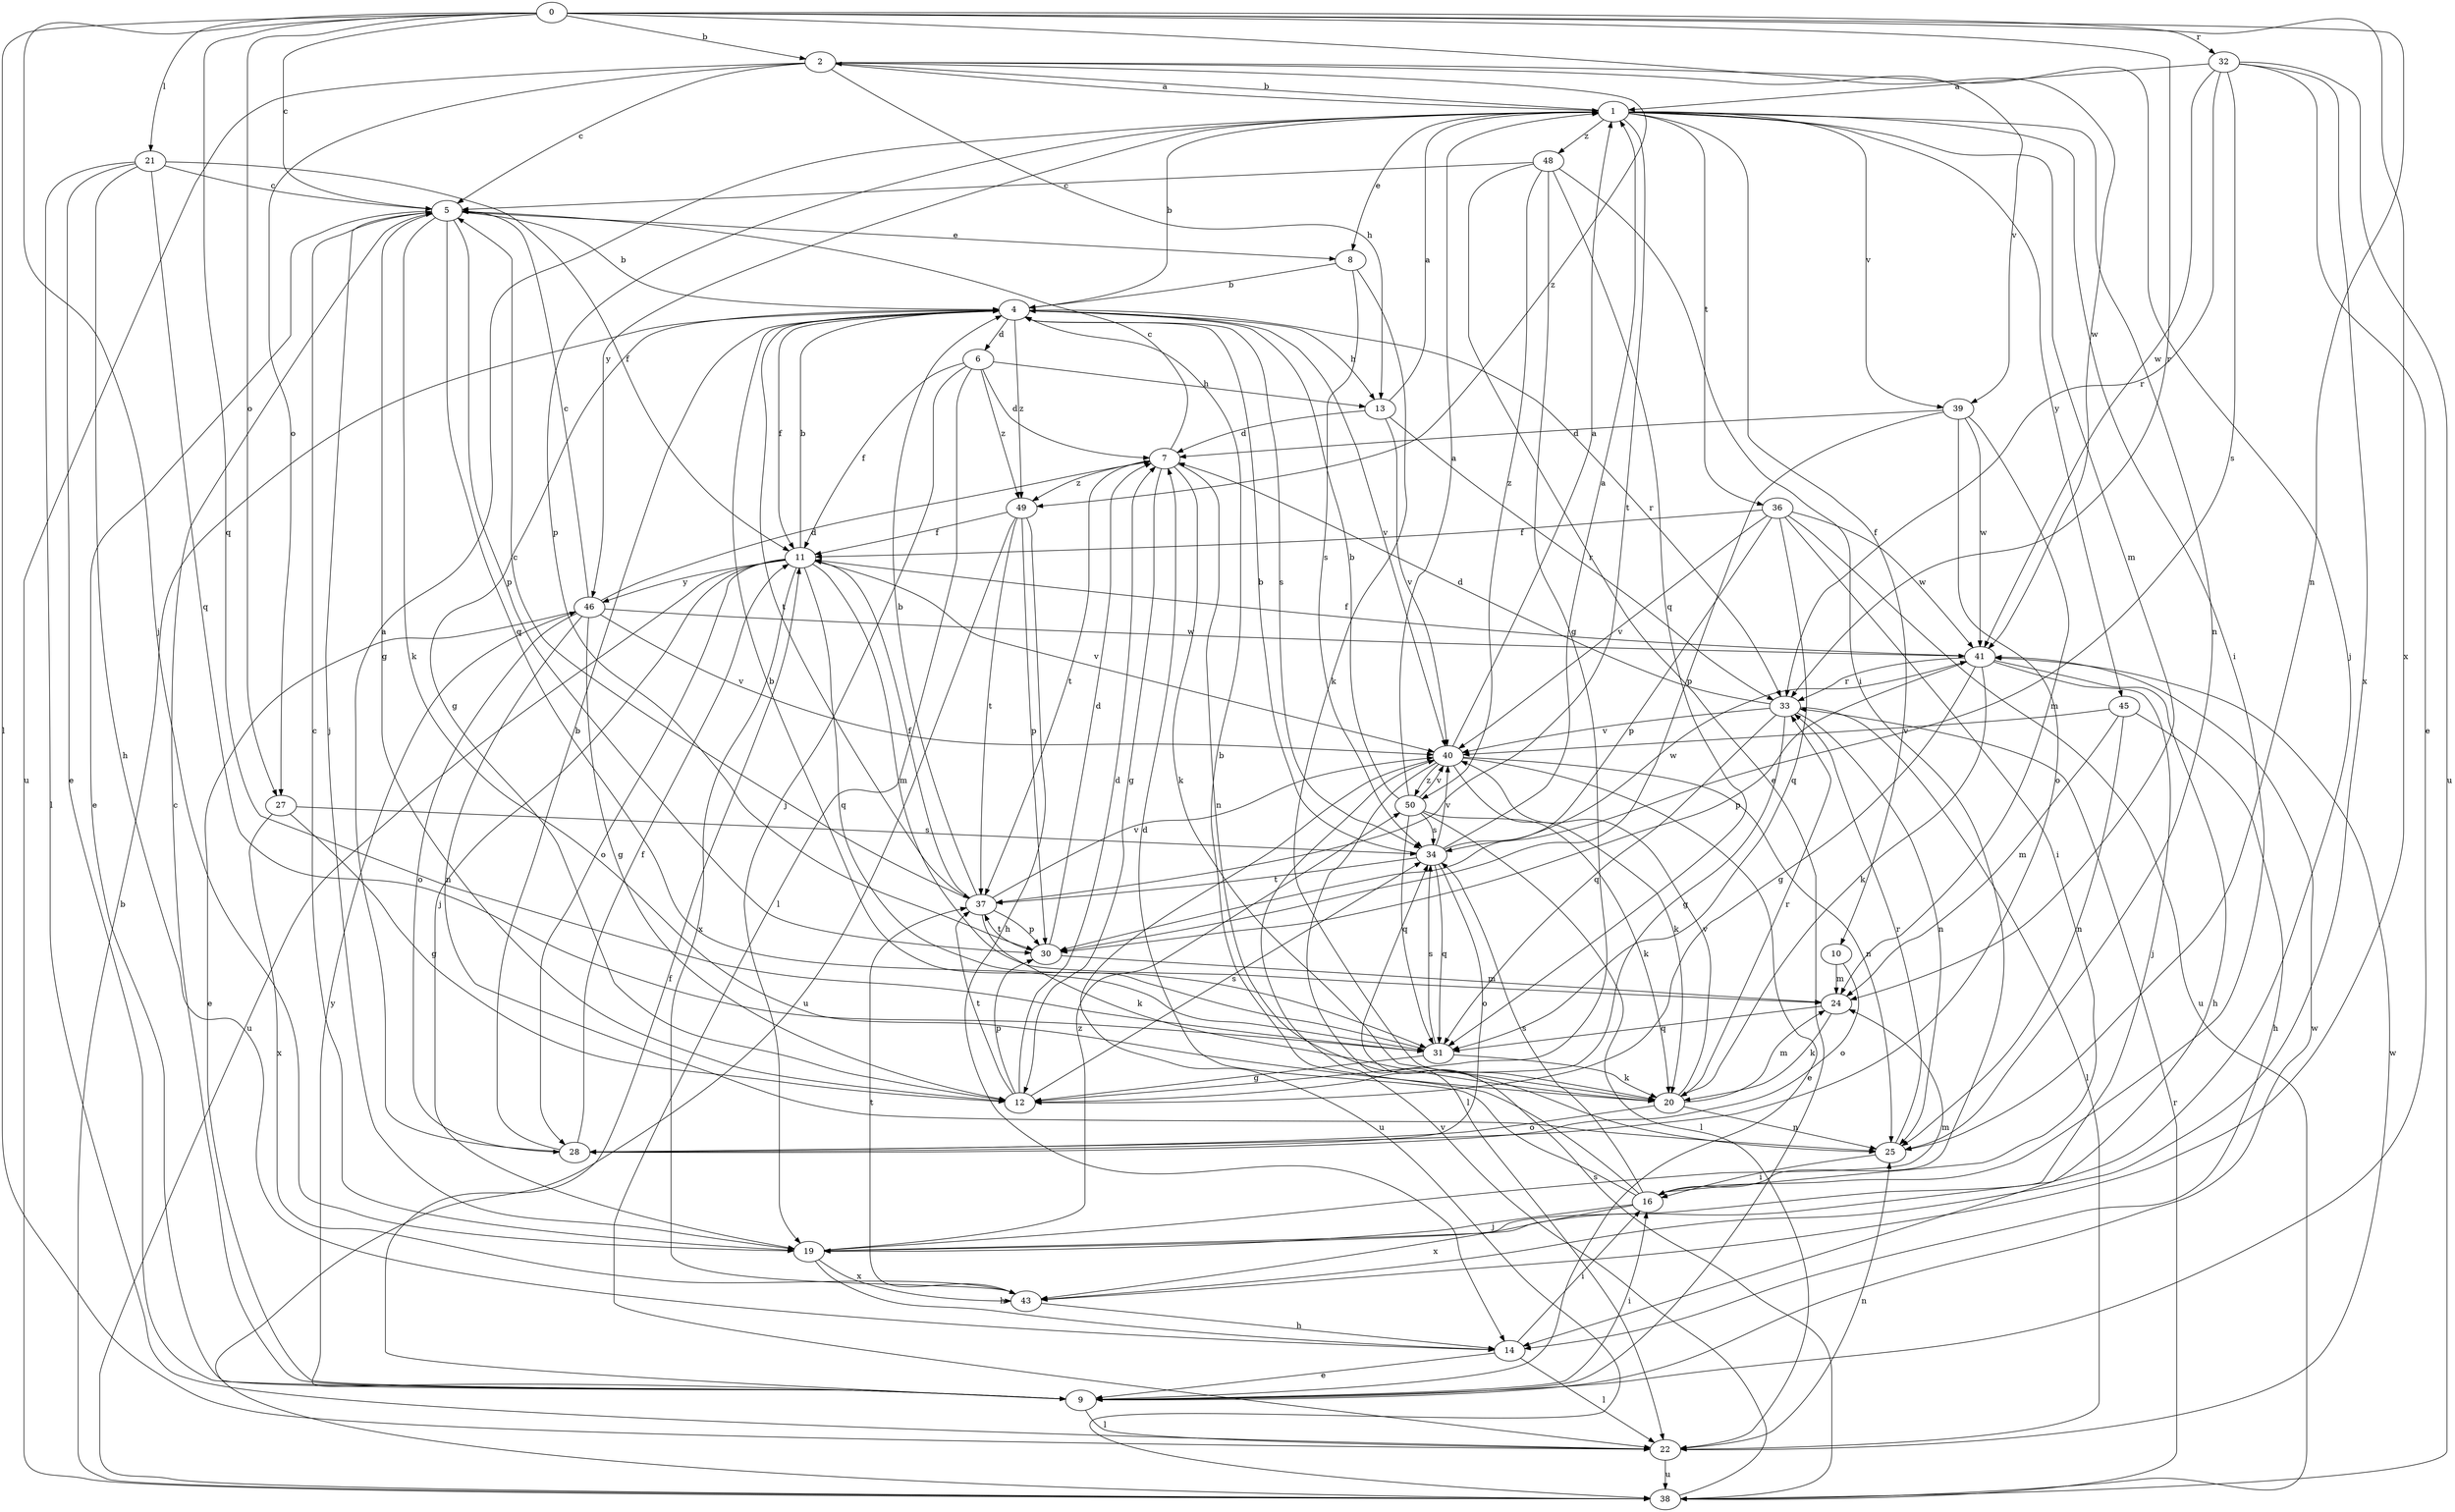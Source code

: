 strict digraph  {
0;
1;
2;
4;
5;
6;
7;
8;
9;
10;
11;
12;
13;
14;
16;
19;
20;
21;
22;
24;
25;
27;
28;
30;
31;
32;
33;
34;
36;
37;
38;
39;
40;
41;
43;
45;
46;
48;
49;
50;
0 -> 2  [label=b];
0 -> 5  [label=c];
0 -> 19  [label=j];
0 -> 21  [label=l];
0 -> 22  [label=l];
0 -> 25  [label=n];
0 -> 27  [label=o];
0 -> 31  [label=q];
0 -> 32  [label=r];
0 -> 33  [label=r];
0 -> 41  [label=w];
0 -> 43  [label=x];
1 -> 2  [label=b];
1 -> 4  [label=b];
1 -> 8  [label=e];
1 -> 10  [label=f];
1 -> 16  [label=i];
1 -> 24  [label=m];
1 -> 25  [label=n];
1 -> 30  [label=p];
1 -> 36  [label=t];
1 -> 37  [label=t];
1 -> 39  [label=v];
1 -> 45  [label=y];
1 -> 46  [label=y];
1 -> 48  [label=z];
2 -> 1  [label=a];
2 -> 5  [label=c];
2 -> 13  [label=h];
2 -> 19  [label=j];
2 -> 27  [label=o];
2 -> 38  [label=u];
2 -> 39  [label=v];
2 -> 49  [label=z];
4 -> 6  [label=d];
4 -> 11  [label=f];
4 -> 12  [label=g];
4 -> 13  [label=h];
4 -> 33  [label=r];
4 -> 34  [label=s];
4 -> 37  [label=t];
4 -> 40  [label=v];
4 -> 49  [label=z];
5 -> 4  [label=b];
5 -> 8  [label=e];
5 -> 9  [label=e];
5 -> 12  [label=g];
5 -> 19  [label=j];
5 -> 20  [label=k];
5 -> 30  [label=p];
5 -> 31  [label=q];
6 -> 7  [label=d];
6 -> 11  [label=f];
6 -> 13  [label=h];
6 -> 19  [label=j];
6 -> 22  [label=l];
6 -> 49  [label=z];
7 -> 5  [label=c];
7 -> 12  [label=g];
7 -> 20  [label=k];
7 -> 25  [label=n];
7 -> 37  [label=t];
7 -> 49  [label=z];
8 -> 4  [label=b];
8 -> 20  [label=k];
8 -> 34  [label=s];
9 -> 5  [label=c];
9 -> 11  [label=f];
9 -> 16  [label=i];
9 -> 22  [label=l];
9 -> 41  [label=w];
9 -> 46  [label=y];
10 -> 24  [label=m];
10 -> 28  [label=o];
11 -> 4  [label=b];
11 -> 19  [label=j];
11 -> 24  [label=m];
11 -> 28  [label=o];
11 -> 31  [label=q];
11 -> 38  [label=u];
11 -> 40  [label=v];
11 -> 43  [label=x];
11 -> 46  [label=y];
12 -> 7  [label=d];
12 -> 30  [label=p];
12 -> 34  [label=s];
12 -> 37  [label=t];
13 -> 1  [label=a];
13 -> 7  [label=d];
13 -> 33  [label=r];
13 -> 40  [label=v];
14 -> 9  [label=e];
14 -> 16  [label=i];
14 -> 22  [label=l];
16 -> 4  [label=b];
16 -> 7  [label=d];
16 -> 19  [label=j];
16 -> 34  [label=s];
16 -> 43  [label=x];
19 -> 5  [label=c];
19 -> 14  [label=h];
19 -> 24  [label=m];
19 -> 43  [label=x];
19 -> 50  [label=z];
20 -> 24  [label=m];
20 -> 25  [label=n];
20 -> 28  [label=o];
20 -> 33  [label=r];
20 -> 40  [label=v];
21 -> 5  [label=c];
21 -> 9  [label=e];
21 -> 11  [label=f];
21 -> 14  [label=h];
21 -> 22  [label=l];
21 -> 31  [label=q];
22 -> 25  [label=n];
22 -> 38  [label=u];
22 -> 41  [label=w];
24 -> 20  [label=k];
24 -> 31  [label=q];
25 -> 16  [label=i];
25 -> 33  [label=r];
27 -> 12  [label=g];
27 -> 34  [label=s];
27 -> 43  [label=x];
28 -> 1  [label=a];
28 -> 4  [label=b];
28 -> 11  [label=f];
30 -> 7  [label=d];
30 -> 24  [label=m];
30 -> 37  [label=t];
31 -> 4  [label=b];
31 -> 12  [label=g];
31 -> 20  [label=k];
31 -> 34  [label=s];
32 -> 1  [label=a];
32 -> 9  [label=e];
32 -> 33  [label=r];
32 -> 34  [label=s];
32 -> 38  [label=u];
32 -> 41  [label=w];
32 -> 43  [label=x];
33 -> 7  [label=d];
33 -> 12  [label=g];
33 -> 22  [label=l];
33 -> 25  [label=n];
33 -> 31  [label=q];
33 -> 40  [label=v];
34 -> 1  [label=a];
34 -> 4  [label=b];
34 -> 28  [label=o];
34 -> 31  [label=q];
34 -> 37  [label=t];
34 -> 40  [label=v];
34 -> 41  [label=w];
36 -> 11  [label=f];
36 -> 16  [label=i];
36 -> 30  [label=p];
36 -> 31  [label=q];
36 -> 38  [label=u];
36 -> 40  [label=v];
36 -> 41  [label=w];
37 -> 4  [label=b];
37 -> 5  [label=c];
37 -> 11  [label=f];
37 -> 20  [label=k];
37 -> 30  [label=p];
37 -> 40  [label=v];
38 -> 4  [label=b];
38 -> 33  [label=r];
38 -> 34  [label=s];
38 -> 40  [label=v];
39 -> 7  [label=d];
39 -> 24  [label=m];
39 -> 28  [label=o];
39 -> 30  [label=p];
39 -> 41  [label=w];
40 -> 1  [label=a];
40 -> 9  [label=e];
40 -> 20  [label=k];
40 -> 22  [label=l];
40 -> 25  [label=n];
40 -> 38  [label=u];
40 -> 50  [label=z];
41 -> 11  [label=f];
41 -> 12  [label=g];
41 -> 14  [label=h];
41 -> 19  [label=j];
41 -> 20  [label=k];
41 -> 30  [label=p];
41 -> 33  [label=r];
43 -> 14  [label=h];
43 -> 37  [label=t];
45 -> 14  [label=h];
45 -> 24  [label=m];
45 -> 25  [label=n];
45 -> 40  [label=v];
46 -> 5  [label=c];
46 -> 7  [label=d];
46 -> 9  [label=e];
46 -> 12  [label=g];
46 -> 25  [label=n];
46 -> 28  [label=o];
46 -> 40  [label=v];
46 -> 41  [label=w];
48 -> 5  [label=c];
48 -> 9  [label=e];
48 -> 12  [label=g];
48 -> 16  [label=i];
48 -> 31  [label=q];
48 -> 50  [label=z];
49 -> 11  [label=f];
49 -> 14  [label=h];
49 -> 30  [label=p];
49 -> 37  [label=t];
49 -> 38  [label=u];
50 -> 1  [label=a];
50 -> 4  [label=b];
50 -> 20  [label=k];
50 -> 22  [label=l];
50 -> 31  [label=q];
50 -> 34  [label=s];
50 -> 40  [label=v];
}
